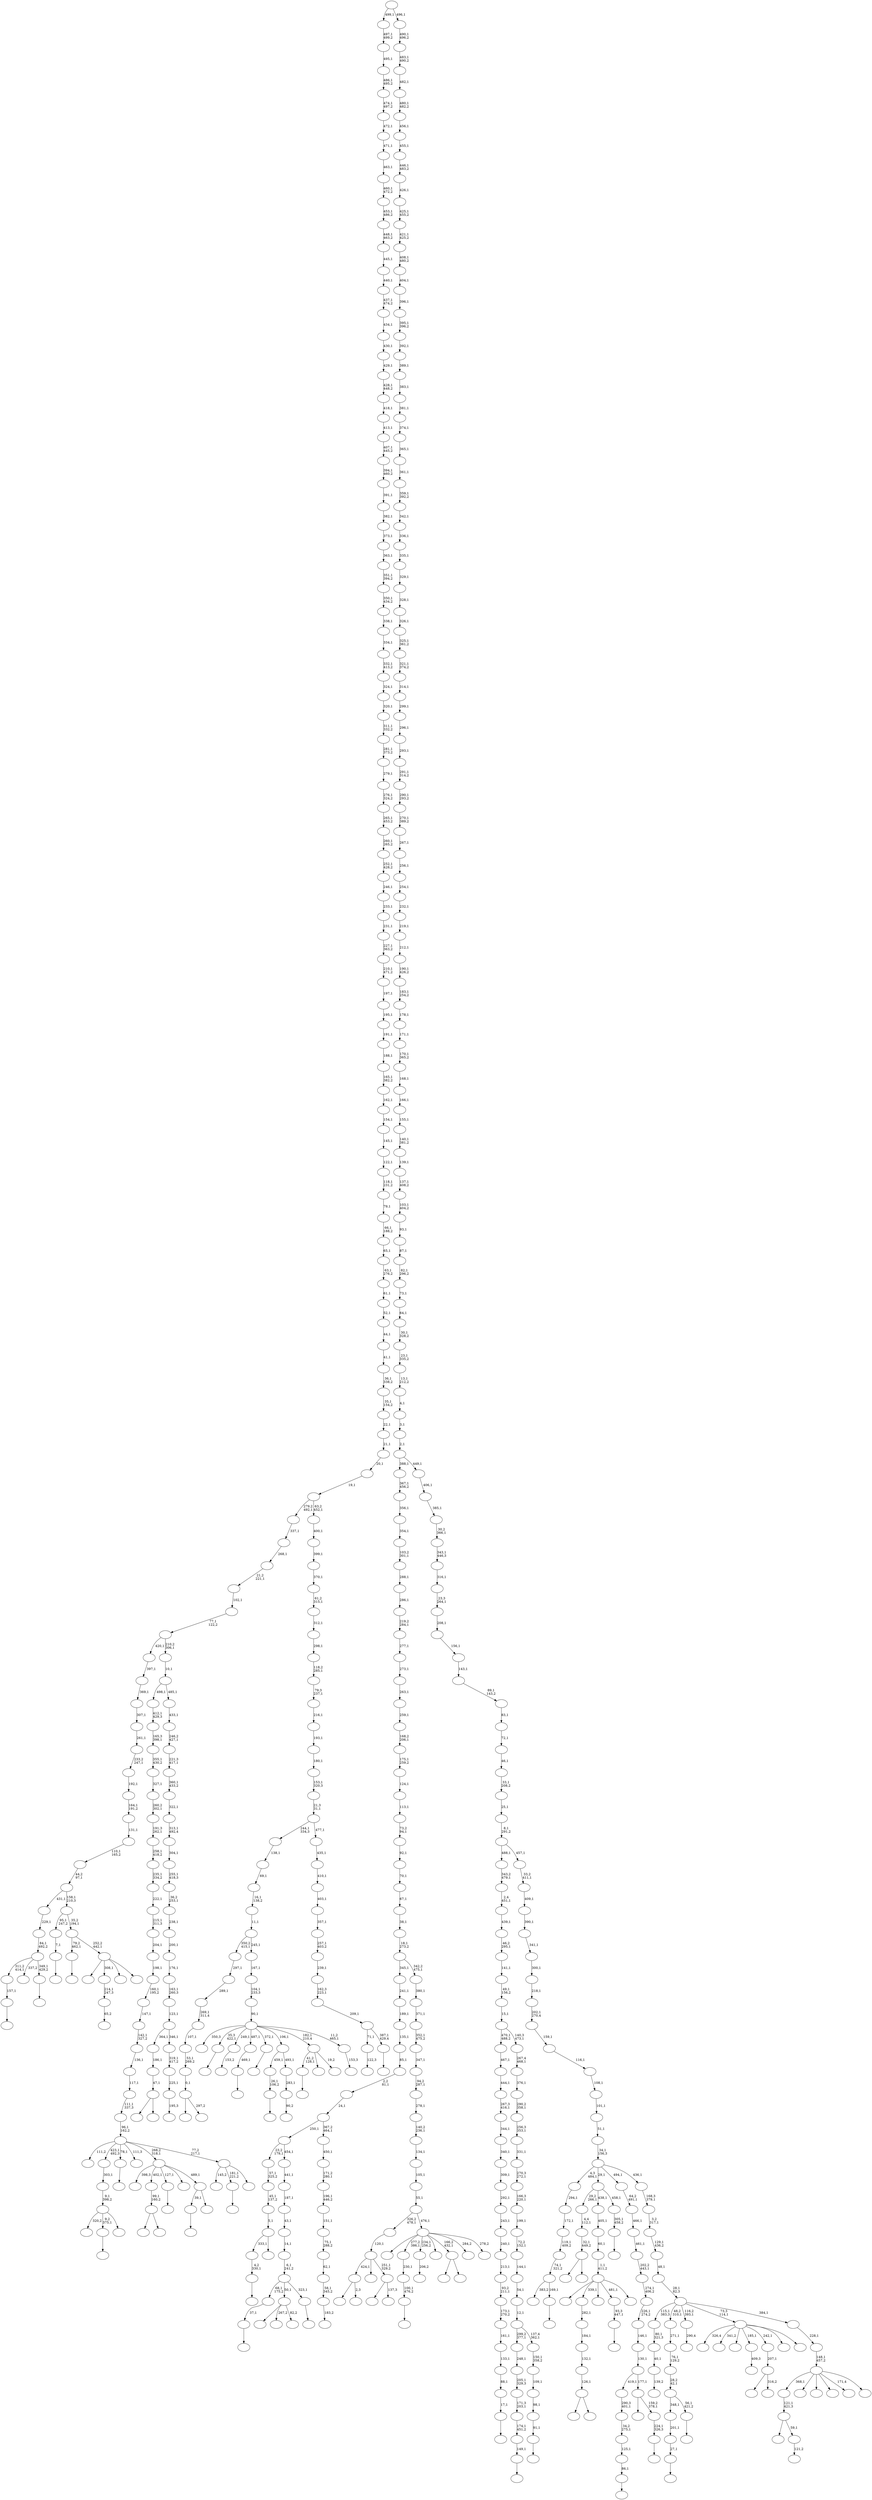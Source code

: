 digraph T {
	600 [label=""]
	599 [label=""]
	598 [label=""]
	597 [label=""]
	596 [label=""]
	595 [label=""]
	594 [label=""]
	593 [label=""]
	592 [label=""]
	591 [label=""]
	590 [label=""]
	589 [label=""]
	588 [label=""]
	587 [label=""]
	586 [label=""]
	585 [label=""]
	584 [label=""]
	583 [label=""]
	582 [label=""]
	581 [label=""]
	580 [label=""]
	579 [label=""]
	578 [label=""]
	577 [label=""]
	576 [label=""]
	575 [label=""]
	574 [label=""]
	573 [label=""]
	572 [label=""]
	571 [label=""]
	570 [label=""]
	569 [label=""]
	568 [label=""]
	567 [label=""]
	566 [label=""]
	565 [label=""]
	564 [label=""]
	563 [label=""]
	562 [label=""]
	561 [label=""]
	560 [label=""]
	559 [label=""]
	558 [label=""]
	557 [label=""]
	556 [label=""]
	555 [label=""]
	554 [label=""]
	553 [label=""]
	552 [label=""]
	551 [label=""]
	550 [label=""]
	549 [label=""]
	548 [label=""]
	547 [label=""]
	546 [label=""]
	545 [label=""]
	544 [label=""]
	543 [label=""]
	542 [label=""]
	541 [label=""]
	540 [label=""]
	539 [label=""]
	538 [label=""]
	537 [label=""]
	536 [label=""]
	535 [label=""]
	534 [label=""]
	533 [label=""]
	532 [label=""]
	531 [label=""]
	530 [label=""]
	529 [label=""]
	528 [label=""]
	527 [label=""]
	526 [label=""]
	525 [label=""]
	524 [label=""]
	523 [label=""]
	522 [label=""]
	521 [label=""]
	520 [label=""]
	519 [label=""]
	518 [label=""]
	517 [label=""]
	516 [label=""]
	515 [label=""]
	514 [label=""]
	513 [label=""]
	512 [label=""]
	511 [label=""]
	510 [label=""]
	509 [label=""]
	508 [label=""]
	507 [label=""]
	506 [label=""]
	505 [label=""]
	504 [label=""]
	503 [label=""]
	502 [label=""]
	501 [label=""]
	500 [label=""]
	499 [label=""]
	498 [label=""]
	497 [label=""]
	496 [label=""]
	495 [label=""]
	494 [label=""]
	493 [label=""]
	492 [label=""]
	491 [label=""]
	490 [label=""]
	489 [label=""]
	488 [label=""]
	487 [label=""]
	486 [label=""]
	485 [label=""]
	484 [label=""]
	483 [label=""]
	482 [label=""]
	481 [label=""]
	480 [label=""]
	479 [label=""]
	478 [label=""]
	477 [label=""]
	476 [label=""]
	475 [label=""]
	474 [label=""]
	473 [label=""]
	472 [label=""]
	471 [label=""]
	470 [label=""]
	469 [label=""]
	468 [label=""]
	467 [label=""]
	466 [label=""]
	465 [label=""]
	464 [label=""]
	463 [label=""]
	462 [label=""]
	461 [label=""]
	460 [label=""]
	459 [label=""]
	458 [label=""]
	457 [label=""]
	456 [label=""]
	455 [label=""]
	454 [label=""]
	453 [label=""]
	452 [label=""]
	451 [label=""]
	450 [label=""]
	449 [label=""]
	448 [label=""]
	447 [label=""]
	446 [label=""]
	445 [label=""]
	444 [label=""]
	443 [label=""]
	442 [label=""]
	441 [label=""]
	440 [label=""]
	439 [label=""]
	438 [label=""]
	437 [label=""]
	436 [label=""]
	435 [label=""]
	434 [label=""]
	433 [label=""]
	432 [label=""]
	431 [label=""]
	430 [label=""]
	429 [label=""]
	428 [label=""]
	427 [label=""]
	426 [label=""]
	425 [label=""]
	424 [label=""]
	423 [label=""]
	422 [label=""]
	421 [label=""]
	420 [label=""]
	419 [label=""]
	418 [label=""]
	417 [label=""]
	416 [label=""]
	415 [label=""]
	414 [label=""]
	413 [label=""]
	412 [label=""]
	411 [label=""]
	410 [label=""]
	409 [label=""]
	408 [label=""]
	407 [label=""]
	406 [label=""]
	405 [label=""]
	404 [label=""]
	403 [label=""]
	402 [label=""]
	401 [label=""]
	400 [label=""]
	399 [label=""]
	398 [label=""]
	397 [label=""]
	396 [label=""]
	395 [label=""]
	394 [label=""]
	393 [label=""]
	392 [label=""]
	391 [label=""]
	390 [label=""]
	389 [label=""]
	388 [label=""]
	387 [label=""]
	386 [label=""]
	385 [label=""]
	384 [label=""]
	383 [label=""]
	382 [label=""]
	381 [label=""]
	380 [label=""]
	379 [label=""]
	378 [label=""]
	377 [label=""]
	376 [label=""]
	375 [label=""]
	374 [label=""]
	373 [label=""]
	372 [label=""]
	371 [label=""]
	370 [label=""]
	369 [label=""]
	368 [label=""]
	367 [label=""]
	366 [label=""]
	365 [label=""]
	364 [label=""]
	363 [label=""]
	362 [label=""]
	361 [label=""]
	360 [label=""]
	359 [label=""]
	358 [label=""]
	357 [label=""]
	356 [label=""]
	355 [label=""]
	354 [label=""]
	353 [label=""]
	352 [label=""]
	351 [label=""]
	350 [label=""]
	349 [label=""]
	348 [label=""]
	347 [label=""]
	346 [label=""]
	345 [label=""]
	344 [label=""]
	343 [label=""]
	342 [label=""]
	341 [label=""]
	340 [label=""]
	339 [label=""]
	338 [label=""]
	337 [label=""]
	336 [label=""]
	335 [label=""]
	334 [label=""]
	333 [label=""]
	332 [label=""]
	331 [label=""]
	330 [label=""]
	329 [label=""]
	328 [label=""]
	327 [label=""]
	326 [label=""]
	325 [label=""]
	324 [label=""]
	323 [label=""]
	322 [label=""]
	321 [label=""]
	320 [label=""]
	319 [label=""]
	318 [label=""]
	317 [label=""]
	316 [label=""]
	315 [label=""]
	314 [label=""]
	313 [label=""]
	312 [label=""]
	311 [label=""]
	310 [label=""]
	309 [label=""]
	308 [label=""]
	307 [label=""]
	306 [label=""]
	305 [label=""]
	304 [label=""]
	303 [label=""]
	302 [label=""]
	301 [label=""]
	300 [label=""]
	299 [label=""]
	298 [label=""]
	297 [label=""]
	296 [label=""]
	295 [label=""]
	294 [label=""]
	293 [label=""]
	292 [label=""]
	291 [label=""]
	290 [label=""]
	289 [label=""]
	288 [label=""]
	287 [label=""]
	286 [label=""]
	285 [label=""]
	284 [label=""]
	283 [label=""]
	282 [label=""]
	281 [label=""]
	280 [label=""]
	279 [label=""]
	278 [label=""]
	277 [label=""]
	276 [label=""]
	275 [label=""]
	274 [label=""]
	273 [label=""]
	272 [label=""]
	271 [label=""]
	270 [label=""]
	269 [label=""]
	268 [label=""]
	267 [label=""]
	266 [label=""]
	265 [label=""]
	264 [label=""]
	263 [label=""]
	262 [label=""]
	261 [label=""]
	260 [label=""]
	259 [label=""]
	258 [label=""]
	257 [label=""]
	256 [label=""]
	255 [label=""]
	254 [label=""]
	253 [label=""]
	252 [label=""]
	251 [label=""]
	250 [label=""]
	249 [label=""]
	248 [label=""]
	247 [label=""]
	246 [label=""]
	245 [label=""]
	244 [label=""]
	243 [label=""]
	242 [label=""]
	241 [label=""]
	240 [label=""]
	239 [label=""]
	238 [label=""]
	237 [label=""]
	236 [label=""]
	235 [label=""]
	234 [label=""]
	233 [label=""]
	232 [label=""]
	231 [label=""]
	230 [label=""]
	229 [label=""]
	228 [label=""]
	227 [label=""]
	226 [label=""]
	225 [label=""]
	224 [label=""]
	223 [label=""]
	222 [label=""]
	221 [label=""]
	220 [label=""]
	219 [label=""]
	218 [label=""]
	217 [label=""]
	216 [label=""]
	215 [label=""]
	214 [label=""]
	213 [label=""]
	212 [label=""]
	211 [label=""]
	210 [label=""]
	209 [label=""]
	208 [label=""]
	207 [label=""]
	206 [label=""]
	205 [label=""]
	204 [label=""]
	203 [label=""]
	202 [label=""]
	201 [label=""]
	200 [label=""]
	199 [label=""]
	198 [label=""]
	197 [label=""]
	196 [label=""]
	195 [label=""]
	194 [label=""]
	193 [label=""]
	192 [label=""]
	191 [label=""]
	190 [label=""]
	189 [label=""]
	188 [label=""]
	187 [label=""]
	186 [label=""]
	185 [label=""]
	184 [label=""]
	183 [label=""]
	182 [label=""]
	181 [label=""]
	180 [label=""]
	179 [label=""]
	178 [label=""]
	177 [label=""]
	176 [label=""]
	175 [label=""]
	174 [label=""]
	173 [label=""]
	172 [label=""]
	171 [label=""]
	170 [label=""]
	169 [label=""]
	168 [label=""]
	167 [label=""]
	166 [label=""]
	165 [label=""]
	164 [label=""]
	163 [label=""]
	162 [label=""]
	161 [label=""]
	160 [label=""]
	159 [label=""]
	158 [label=""]
	157 [label=""]
	156 [label=""]
	155 [label=""]
	154 [label=""]
	153 [label=""]
	152 [label=""]
	151 [label=""]
	150 [label=""]
	149 [label=""]
	148 [label=""]
	147 [label=""]
	146 [label=""]
	145 [label=""]
	144 [label=""]
	143 [label=""]
	142 [label=""]
	141 [label=""]
	140 [label=""]
	139 [label=""]
	138 [label=""]
	137 [label=""]
	136 [label=""]
	135 [label=""]
	134 [label=""]
	133 [label=""]
	132 [label=""]
	131 [label=""]
	130 [label=""]
	129 [label=""]
	128 [label=""]
	127 [label=""]
	126 [label=""]
	125 [label=""]
	124 [label=""]
	123 [label=""]
	122 [label=""]
	121 [label=""]
	120 [label=""]
	119 [label=""]
	118 [label=""]
	117 [label=""]
	116 [label=""]
	115 [label=""]
	114 [label=""]
	113 [label=""]
	112 [label=""]
	111 [label=""]
	110 [label=""]
	109 [label=""]
	108 [label=""]
	107 [label=""]
	106 [label=""]
	105 [label=""]
	104 [label=""]
	103 [label=""]
	102 [label=""]
	101 [label=""]
	100 [label=""]
	99 [label=""]
	98 [label=""]
	97 [label=""]
	96 [label=""]
	95 [label=""]
	94 [label=""]
	93 [label=""]
	92 [label=""]
	91 [label=""]
	90 [label=""]
	89 [label=""]
	88 [label=""]
	87 [label=""]
	86 [label=""]
	85 [label=""]
	84 [label=""]
	83 [label=""]
	82 [label=""]
	81 [label=""]
	80 [label=""]
	79 [label=""]
	78 [label=""]
	77 [label=""]
	76 [label=""]
	75 [label=""]
	74 [label=""]
	73 [label=""]
	72 [label=""]
	71 [label=""]
	70 [label=""]
	69 [label=""]
	68 [label=""]
	67 [label=""]
	66 [label=""]
	65 [label=""]
	64 [label=""]
	63 [label=""]
	62 [label=""]
	61 [label=""]
	60 [label=""]
	59 [label=""]
	58 [label=""]
	57 [label=""]
	56 [label=""]
	55 [label=""]
	54 [label=""]
	53 [label=""]
	52 [label=""]
	51 [label=""]
	50 [label=""]
	49 [label=""]
	48 [label=""]
	47 [label=""]
	46 [label=""]
	45 [label=""]
	44 [label=""]
	43 [label=""]
	42 [label=""]
	41 [label=""]
	40 [label=""]
	39 [label=""]
	38 [label=""]
	37 [label=""]
	36 [label=""]
	35 [label=""]
	34 [label=""]
	33 [label=""]
	32 [label=""]
	31 [label=""]
	30 [label=""]
	29 [label=""]
	28 [label=""]
	27 [label=""]
	26 [label=""]
	25 [label=""]
	24 [label=""]
	23 [label=""]
	22 [label=""]
	21 [label=""]
	20 [label=""]
	19 [label=""]
	18 [label=""]
	17 [label=""]
	16 [label=""]
	15 [label=""]
	14 [label=""]
	13 [label=""]
	12 [label=""]
	11 [label=""]
	10 [label=""]
	9 [label=""]
	8 [label=""]
	7 [label=""]
	6 [label=""]
	5 [label=""]
	4 [label=""]
	3 [label=""]
	2 [label=""]
	1 [label=""]
	0 [label=""]
	596 -> 597 [label=""]
	595 -> 596 [label="37,1"]
	592 -> 593 [label="121,2"]
	591 -> 594 [label=""]
	591 -> 592 [label="59,1"]
	590 -> 591 [label="121,1\n421,3"]
	587 -> 588 [label="122,3"]
	583 -> 584 [label=""]
	582 -> 583 [label="86,1"]
	581 -> 582 [label="125,1"]
	580 -> 581 [label="34,2\n275,1"]
	579 -> 580 [label="290,3\n401,1"]
	577 -> 585 [label=""]
	577 -> 578 [label=""]
	576 -> 577 [label="99,1\n160,2"]
	569 -> 570 [label=""]
	568 -> 569 [label="17,1"]
	567 -> 568 [label="88,1"]
	566 -> 567 [label="133,1"]
	565 -> 566 [label="161,1"]
	564 -> 565 [label="173,1\n270,2"]
	563 -> 564 [label="93,2\n211,1"]
	562 -> 563 [label="213,1"]
	561 -> 562 [label="240,1"]
	560 -> 561 [label="243,1"]
	559 -> 560 [label="292,1"]
	558 -> 559 [label="309,1"]
	557 -> 558 [label="340,1"]
	556 -> 557 [label="344,1"]
	555 -> 556 [label="267,3\n416,1"]
	554 -> 555 [label="444,1"]
	553 -> 554 [label="467,1"]
	549 -> 598 [label=""]
	549 -> 550 [label=""]
	548 -> 549 [label="47,1"]
	547 -> 548 [label="186,1"]
	541 -> 542 [label=""]
	540 -> 541 [label="26,1\n106,2"]
	538 -> 571 [label=""]
	538 -> 552 [label="267,2"]
	538 -> 539 [label="82,2"]
	535 -> 543 [label=""]
	535 -> 536 [label=""]
	534 -> 535 [label="32,1\n449,2"]
	533 -> 534 [label="4,4\n112,1"]
	531 -> 532 [label=""]
	529 -> 530 [label=""]
	528 -> 529 [label="7,1"]
	526 -> 527 [label=""]
	523 -> 524 [label="139,2"]
	522 -> 523 [label="40,1"]
	521 -> 522 [label="80,1\n321,3"]
	517 -> 518 [label=""]
	516 -> 551 [label="383,2"]
	516 -> 517 [label="169,1"]
	515 -> 516 [label="74,1\n321,2"]
	514 -> 515 [label="119,1\n409,2"]
	513 -> 514 [label="172,1"]
	512 -> 513 [label="294,1"]
	509 -> 510 [label=""]
	508 -> 509 [label="27,1"]
	507 -> 508 [label="201,1"]
	505 -> 511 [label=""]
	505 -> 506 [label="2,3"]
	503 -> 504 [label=""]
	500 -> 519 [label=""]
	500 -> 501 [label="297,2"]
	499 -> 500 [label="0,1"]
	498 -> 499 [label="53,1\n269,2"]
	497 -> 498 [label="107,1"]
	496 -> 497 [label="269,1\n311,4"]
	495 -> 496 [label="289,1"]
	494 -> 495 [label="297,1"]
	492 -> 493 [label=""]
	491 -> 492 [label="157,1"]
	489 -> 490 [label=""]
	488 -> 489 [label="100,1\n476,2"]
	487 -> 488 [label="230,1"]
	485 -> 486 [label=""]
	484 -> 485 [label="149,1"]
	483 -> 484 [label="174,1\n451,2"]
	482 -> 483 [label="171,3\n203,1"]
	481 -> 482 [label="205,1\n329,3"]
	480 -> 481 [label="248,1"]
	478 -> 479 [label=""]
	477 -> 478 [label="91,1"]
	476 -> 477 [label="98,1"]
	475 -> 476 [label="109,1"]
	474 -> 475 [label="150,1\n358,2"]
	473 -> 480 [label="299,2\n377,1"]
	473 -> 474 [label="137,4\n362,1"]
	472 -> 473 [label="12,1"]
	471 -> 472 [label="54,1"]
	470 -> 471 [label="144,1"]
	469 -> 470 [label="72,2\n152,1"]
	468 -> 469 [label="199,1"]
	467 -> 468 [label="166,3\n220,1"]
	466 -> 467 [label="270,3\n272,1"]
	465 -> 466 [label="331,1"]
	464 -> 465 [label="256,3\n353,1"]
	463 -> 464 [label="290,2\n358,1"]
	462 -> 463 [label="376,1"]
	461 -> 462 [label="267,4\n468,1"]
	460 -> 553 [label="470,1\n488,2"]
	460 -> 461 [label="140,3\n473,1"]
	459 -> 460 [label="15,1"]
	458 -> 459 [label="49,1\n156,2"]
	457 -> 458 [label="141,1"]
	456 -> 457 [label="46,2\n295,1"]
	455 -> 456 [label="439,1"]
	454 -> 455 [label="2,4\n451,1"]
	453 -> 454 [label="343,2\n479,1"]
	450 -> 451 [label=""]
	447 -> 448 [label="206,2"]
	445 -> 502 [label=""]
	445 -> 446 [label=""]
	444 -> 445 [label="126,1"]
	443 -> 444 [label="132,1"]
	442 -> 443 [label="184,1"]
	441 -> 442 [label="282,1"]
	439 -> 440 [label=""]
	435 -> 589 [label="320,2"]
	435 -> 503 [label="9,2\n375,1"]
	435 -> 436 [label=""]
	434 -> 435 [label="9,1\n398,2"]
	433 -> 434 [label="303,1"]
	431 -> 432 [label=""]
	430 -> 431 [label="4,2\n330,1"]
	425 -> 426 [label=""]
	423 -> 430 [label="333,1"]
	423 -> 424 [label=""]
	422 -> 423 [label="5,1"]
	421 -> 422 [label="45,1\n137,2"]
	420 -> 421 [label="57,1\n325,2"]
	417 -> 418 [label="153,2"]
	415 -> 416 [label=""]
	414 -> 415 [label="469,1"]
	412 -> 413 [label=""]
	410 -> 411 [label=""]
	408 -> 409 [label=""]
	407 -> 408 [label="93,3\n447,1"]
	405 -> 406 [label="90,2"]
	404 -> 405 [label="283,1"]
	403 -> 540 [label="459,1"]
	403 -> 404 [label="493,1"]
	401 -> 402 [label="409,3"]
	398 -> 399 [label=""]
	397 -> 491 [label="311,2\n414,1"]
	397 -> 428 [label="337,2"]
	397 -> 398 [label="349,1\n429,2"]
	396 -> 397 [label="84,1\n492,2"]
	395 -> 396 [label="229,1"]
	393 -> 573 [label=""]
	393 -> 394 [label="316,2"]
	392 -> 393 [label="207,1"]
	389 -> 574 [label=""]
	389 -> 441 [label="339,1"]
	389 -> 437 [label=""]
	389 -> 407 [label="481,1"]
	389 -> 390 [label=""]
	388 -> 389 [label="1,1\n411,2"]
	387 -> 388 [label="60,1"]
	386 -> 387 [label="405,1"]
	384 -> 385 [label="65,2"]
	383 -> 384 [label="214,1\n247,3"]
	381 -> 382 [label=""]
	380 -> 381 [label="305,1\n458,2"]
	379 -> 533 [label="29,2\n266,1"]
	379 -> 386 [label="438,1"]
	379 -> 380 [label="458,1"]
	377 -> 531 [label="41,2\n128,1"]
	377 -> 520 [label=""]
	377 -> 378 [label="19,2"]
	373 -> 374 [label=""]
	372 -> 507 [label="348,1"]
	372 -> 373 [label="56,1\n421,2"]
	371 -> 372 [label="28,2\n42,1"]
	370 -> 371 [label="76,1\n129,2"]
	369 -> 370 [label="271,1"]
	367 -> 450 [label="39,1"]
	367 -> 368 [label=""]
	366 -> 600 [label="398,3"]
	366 -> 576 [label="402,1"]
	366 -> 425 [label="127,1"]
	366 -> 400 [label=""]
	366 -> 367 [label="489,1"]
	364 -> 365 [label=""]
	362 -> 363 [label=""]
	361 -> 595 [label="68,1\n175,2"]
	361 -> 538 [label="50,1"]
	361 -> 362 [label="323,1"]
	360 -> 361 [label="6,1\n241,2"]
	359 -> 360 [label="14,1"]
	358 -> 359 [label="43,1"]
	357 -> 358 [label="187,1"]
	356 -> 357 [label="441,1"]
	355 -> 420 [label="23,2\n179,1"]
	355 -> 356 [label="454,1"]
	352 -> 537 [label=""]
	352 -> 383 [label="308,1"]
	352 -> 375 [label=""]
	352 -> 353 [label=""]
	351 -> 526 [label="79,2\n462,1"]
	351 -> 352 [label="252,2\n442,1"]
	350 -> 528 [label="95,1\n247,2"]
	350 -> 351 [label="35,2\n194,1"]
	349 -> 395 [label="431,1"]
	349 -> 350 [label="158,1\n210,3"]
	348 -> 349 [label="44,2\n97,1"]
	347 -> 348 [label="110,1\n165,2"]
	346 -> 347 [label="131,1"]
	345 -> 346 [label="164,1\n191,2"]
	344 -> 345 [label="192,1"]
	343 -> 344 [label="233,2\n247,1"]
	342 -> 343 [label="261,1"]
	341 -> 342 [label="307,1"]
	340 -> 341 [label="369,1"]
	339 -> 340 [label="397,1"]
	337 -> 572 [label="145,2"]
	337 -> 364 [label="181,1\n221,2"]
	337 -> 338 [label=""]
	336 -> 452 [label="111,2"]
	336 -> 433 [label="423,1\n492,3"]
	336 -> 410 [label="78,1"]
	336 -> 376 [label="111,3"]
	336 -> 366 [label="268,2\n318,1"]
	336 -> 337 [label="77,2\n217,1"]
	335 -> 336 [label="96,1\n162,2"]
	334 -> 335 [label="111,1\n337,3"]
	333 -> 334 [label="117,1"]
	332 -> 333 [label="136,1"]
	331 -> 332 [label="142,1\n327,2"]
	330 -> 331 [label="147,1"]
	329 -> 330 [label="160,1\n195,2"]
	328 -> 329 [label="198,1"]
	327 -> 328 [label="204,1"]
	326 -> 327 [label="215,1\n311,3"]
	325 -> 326 [label="222,1"]
	324 -> 325 [label="235,1\n334,2"]
	323 -> 324 [label="258,1\n418,2"]
	322 -> 323 [label="191,3\n262,1"]
	321 -> 322 [label="260,2\n302,1"]
	320 -> 321 [label="327,1"]
	319 -> 320 [label="355,1\n430,2"]
	318 -> 319 [label="165,3\n398,1"]
	317 -> 318 [label="412,1\n429,3"]
	315 -> 316 [label="183,2"]
	314 -> 315 [label="58,1\n345,2"]
	313 -> 314 [label="62,1"]
	312 -> 313 [label="75,1\n288,2"]
	311 -> 312 [label="151,1"]
	310 -> 311 [label="196,1\n446,2"]
	309 -> 310 [label="171,2\n280,1"]
	308 -> 309 [label="450,1"]
	307 -> 355 [label="250,1"]
	307 -> 308 [label="367,2\n464,1"]
	306 -> 307 [label="24,1"]
	305 -> 306 [label="2,2\n81,1"]
	304 -> 305 [label="85,1"]
	303 -> 304 [label="135,1"]
	302 -> 303 [label="189,1"]
	301 -> 302 [label="241,1"]
	299 -> 419 [label=""]
	299 -> 300 [label=""]
	297 -> 298 [label="153,3"]
	296 -> 575 [label="350,3"]
	296 -> 439 [label="35,3\n422,1"]
	296 -> 417 [label="249,1"]
	296 -> 414 [label="487,1"]
	296 -> 412 [label="372,1"]
	296 -> 403 [label="106,1"]
	296 -> 377 [label="182,1\n210,4"]
	296 -> 297 [label="11,2\n465,1"]
	295 -> 296 [label="90,1"]
	294 -> 295 [label="104,1\n233,3"]
	293 -> 294 [label="167,1"]
	292 -> 494 [label="350,2\n415,1"]
	292 -> 293 [label="245,1"]
	291 -> 292 [label="11,1"]
	290 -> 291 [label="16,1\n138,2"]
	289 -> 290 [label="69,1"]
	288 -> 289 [label="138,1"]
	286 -> 287 [label=""]
	285 -> 286 [label="224,1\n326,3"]
	284 -> 438 [label=""]
	284 -> 285 [label="159,2\n378,1"]
	283 -> 579 [label="419,1"]
	283 -> 284 [label="177,1"]
	282 -> 283 [label="130,1"]
	281 -> 282 [label="146,1"]
	280 -> 281 [label="226,1\n274,2"]
	279 -> 280 [label="274,1\n406,2"]
	278 -> 279 [label="202,2\n443,1"]
	277 -> 278 [label="461,1"]
	276 -> 277 [label="466,1"]
	275 -> 276 [label="64,2\n491,1"]
	273 -> 599 [label=""]
	273 -> 274 [label="137,3"]
	272 -> 505 [label="424,1"]
	272 -> 391 [label=""]
	272 -> 273 [label="251,1\n329,2"]
	271 -> 272 [label="120,1"]
	269 -> 270 [label="195,3"]
	268 -> 269 [label="225,1"]
	267 -> 268 [label="319,1\n417,2"]
	266 -> 547 [label="364,1"]
	266 -> 267 [label="346,1"]
	265 -> 266 [label="123,1"]
	264 -> 265 [label="163,1\n260,3"]
	263 -> 264 [label="176,1"]
	262 -> 263 [label="200,1"]
	261 -> 262 [label="238,1"]
	260 -> 261 [label="36,2\n253,1"]
	259 -> 260 [label="255,1\n418,3"]
	258 -> 259 [label="304,1"]
	257 -> 258 [label="313,1\n492,4"]
	256 -> 257 [label="322,1"]
	255 -> 256 [label="360,1\n433,2"]
	254 -> 255 [label="221,3\n417,1"]
	253 -> 254 [label="246,2\n427,1"]
	252 -> 253 [label="433,1"]
	251 -> 317 [label="498,1"]
	251 -> 252 [label="485,1"]
	250 -> 251 [label="10,1"]
	249 -> 339 [label="420,1"]
	249 -> 250 [label="210,2\n306,1"]
	248 -> 249 [label="77,1\n122,2"]
	247 -> 248 [label="102,1"]
	246 -> 247 [label="21,2\n221,1"]
	245 -> 246 [label="268,1"]
	244 -> 245 [label="337,1"]
	241 -> 242 [label=""]
	240 -> 587 [label="71,1"]
	240 -> 241 [label="387,1\n429,4"]
	239 -> 240 [label="209,1"]
	238 -> 239 [label="162,3\n223,1"]
	237 -> 238 [label="239,1"]
	236 -> 237 [label="257,1\n403,2"]
	235 -> 236 [label="357,1"]
	234 -> 235 [label="403,1"]
	233 -> 234 [label="410,1"]
	232 -> 233 [label="435,1"]
	231 -> 288 [label="244,1\n334,3"]
	231 -> 232 [label="477,1"]
	230 -> 231 [label="21,3\n31,1"]
	229 -> 230 [label="153,1\n320,3"]
	228 -> 229 [label="180,1"]
	227 -> 228 [label="193,1"]
	226 -> 227 [label="216,1"]
	225 -> 226 [label="79,3\n237,1"]
	224 -> 225 [label="118,2\n285,1"]
	223 -> 224 [label="298,1"]
	222 -> 223 [label="312,1"]
	221 -> 222 [label="61,2\n315,1"]
	220 -> 221 [label="370,1"]
	219 -> 220 [label="399,1"]
	218 -> 219 [label="400,1"]
	217 -> 244 [label="279,2\n492,1"]
	217 -> 218 [label="63,2\n452,1"]
	216 -> 217 [label="19,1"]
	215 -> 216 [label="20,1"]
	214 -> 215 [label="21,1"]
	213 -> 214 [label="22,1"]
	212 -> 213 [label="35,1\n154,2"]
	211 -> 212 [label="36,1\n338,2"]
	210 -> 211 [label="41,1"]
	209 -> 210 [label="44,1"]
	208 -> 209 [label="52,1"]
	207 -> 208 [label="61,1"]
	206 -> 207 [label="63,1\n276,2"]
	205 -> 206 [label="65,1"]
	204 -> 205 [label="66,1\n188,2"]
	203 -> 204 [label="79,1"]
	202 -> 203 [label="118,1\n231,2"]
	201 -> 202 [label="122,1"]
	200 -> 201 [label="145,1"]
	199 -> 200 [label="154,1"]
	198 -> 199 [label="162,1"]
	197 -> 198 [label="165,1\n382,2"]
	196 -> 197 [label="188,1"]
	195 -> 196 [label="191,1"]
	194 -> 195 [label="195,1"]
	193 -> 194 [label="197,1"]
	192 -> 193 [label="210,1\n471,2"]
	191 -> 192 [label="227,1\n363,2"]
	190 -> 191 [label="231,1"]
	189 -> 190 [label="233,1"]
	188 -> 189 [label="246,1"]
	187 -> 188 [label="252,1\n428,2"]
	186 -> 187 [label="260,1\n265,2"]
	185 -> 186 [label="265,1\n453,2"]
	184 -> 185 [label="276,1\n324,2"]
	183 -> 184 [label="279,1"]
	182 -> 183 [label="281,1\n373,2"]
	181 -> 182 [label="311,1\n332,2"]
	180 -> 181 [label="320,1"]
	179 -> 180 [label="324,1"]
	178 -> 179 [label="332,1\n413,2"]
	177 -> 178 [label="334,1"]
	176 -> 177 [label="338,1"]
	175 -> 176 [label="350,1\n434,2"]
	174 -> 175 [label="351,1\n394,2"]
	173 -> 174 [label="363,1"]
	172 -> 173 [label="373,1"]
	171 -> 172 [label="382,1"]
	170 -> 171 [label="391,1"]
	169 -> 170 [label="394,1\n460,2"]
	168 -> 169 [label="407,1\n445,2"]
	167 -> 168 [label="413,1"]
	166 -> 167 [label="418,1"]
	165 -> 166 [label="428,1\n448,2"]
	164 -> 165 [label="429,1"]
	163 -> 164 [label="430,1"]
	162 -> 163 [label="434,1"]
	161 -> 162 [label="437,1\n474,2"]
	160 -> 161 [label="440,1"]
	159 -> 160 [label="445,1"]
	158 -> 159 [label="448,1\n463,2"]
	157 -> 158 [label="453,1\n486,2"]
	156 -> 157 [label="460,1\n472,2"]
	155 -> 156 [label="463,1"]
	154 -> 155 [label="471,1"]
	153 -> 154 [label="472,1"]
	152 -> 153 [label="474,1\n497,2"]
	151 -> 152 [label="486,1\n495,2"]
	150 -> 151 [label="495,1"]
	149 -> 150 [label="497,1\n499,2"]
	147 -> 148 [label="290,4"]
	144 -> 544 [label=""]
	144 -> 487 [label="277,2\n386,1"]
	144 -> 447 [label="234,1\n256,2"]
	144 -> 429 [label=""]
	144 -> 299 [label="166,2\n432,1"]
	144 -> 243 [label="284,2"]
	144 -> 145 [label="278,2"]
	143 -> 271 [label="326,2\n478,1"]
	143 -> 144 [label="476,1"]
	142 -> 143 [label="55,1"]
	141 -> 142 [label="105,1"]
	140 -> 141 [label="134,1"]
	139 -> 140 [label="140,2\n236,1"]
	138 -> 139 [label="278,1"]
	137 -> 138 [label="94,2\n287,1"]
	136 -> 137 [label="347,1"]
	135 -> 136 [label="352,1\n475,2"]
	134 -> 135 [label="371,1"]
	133 -> 134 [label="380,1"]
	132 -> 301 [label="345,1"]
	132 -> 133 [label="342,2\n475,1"]
	131 -> 132 [label="18,1\n273,2"]
	130 -> 131 [label="38,1"]
	129 -> 130 [label="67,1"]
	128 -> 129 [label="70,1"]
	127 -> 128 [label="92,1"]
	126 -> 127 [label="73,2\n94,1"]
	125 -> 126 [label="113,1"]
	124 -> 125 [label="124,1"]
	123 -> 124 [label="175,1\n259,2"]
	122 -> 123 [label="168,2\n206,1"]
	121 -> 122 [label="259,1"]
	120 -> 121 [label="263,1"]
	119 -> 120 [label="273,1"]
	118 -> 119 [label="277,1"]
	117 -> 118 [label="219,2\n284,1"]
	116 -> 117 [label="286,1"]
	115 -> 116 [label="288,1"]
	114 -> 115 [label="103,2\n301,1"]
	113 -> 114 [label="354,1"]
	112 -> 113 [label="356,1"]
	111 -> 112 [label="367,1\n456,2"]
	109 -> 546 [label="326,4"]
	109 -> 545 [label="341,2"]
	109 -> 449 [label=""]
	109 -> 401 [label="185,1"]
	109 -> 392 [label="242,1"]
	109 -> 146 [label=""]
	109 -> 110 [label=""]
	107 -> 590 [label="368,1"]
	107 -> 586 [label=""]
	107 -> 525 [label=""]
	107 -> 427 [label=""]
	107 -> 354 [label="171,4"]
	107 -> 108 [label=""]
	106 -> 107 [label="148,1\n457,2"]
	105 -> 106 [label="228,1"]
	104 -> 521 [label="115,1\n383,3"]
	104 -> 369 [label="48,2\n310,1"]
	104 -> 147 [label="116,2\n393,1"]
	104 -> 109 [label="73,3\n114,1"]
	104 -> 105 [label="384,1"]
	103 -> 104 [label="28,1\n82,3"]
	102 -> 103 [label="48,1"]
	101 -> 102 [label="129,1\n436,2"]
	100 -> 101 [label="3,2\n317,1"]
	99 -> 100 [label="168,3\n379,1"]
	98 -> 512 [label="4,3\n484,1"]
	98 -> 379 [label="29,1"]
	98 -> 275 [label="494,1"]
	98 -> 99 [label="436,1"]
	97 -> 98 [label="34,1\n156,3"]
	96 -> 97 [label="51,1"]
	95 -> 96 [label="101,1"]
	94 -> 95 [label="108,1"]
	93 -> 94 [label="116,1"]
	92 -> 93 [label="159,1"]
	91 -> 92 [label="202,1\n270,4"]
	90 -> 91 [label="218,1"]
	89 -> 90 [label="300,1"]
	88 -> 89 [label="341,1"]
	87 -> 88 [label="390,1"]
	86 -> 87 [label="409,1"]
	85 -> 86 [label="33,2\n411,1"]
	84 -> 453 [label="488,1"]
	84 -> 85 [label="457,1"]
	83 -> 84 [label="8,1\n291,2"]
	82 -> 83 [label="25,1"]
	81 -> 82 [label="33,1\n208,2"]
	80 -> 81 [label="46,1"]
	79 -> 80 [label="72,1"]
	78 -> 79 [label="83,1"]
	77 -> 78 [label="89,1\n143,2"]
	76 -> 77 [label="143,1"]
	75 -> 76 [label="156,1"]
	74 -> 75 [label="208,1"]
	73 -> 74 [label="23,3\n264,1"]
	72 -> 73 [label="316,1"]
	71 -> 72 [label="343,1\n446,3"]
	70 -> 71 [label="30,2\n366,1"]
	69 -> 70 [label="385,1"]
	68 -> 69 [label="406,1"]
	67 -> 111 [label="388,1"]
	67 -> 68 [label="449,1"]
	66 -> 67 [label="2,1"]
	65 -> 66 [label="3,1"]
	64 -> 65 [label="4,1"]
	63 -> 64 [label="13,1\n212,2"]
	62 -> 63 [label="23,1\n335,2"]
	61 -> 62 [label="30,1\n328,2"]
	60 -> 61 [label="64,1"]
	59 -> 60 [label="73,1"]
	58 -> 59 [label="82,1\n296,2"]
	57 -> 58 [label="87,1"]
	56 -> 57 [label="93,1"]
	55 -> 56 [label="103,1\n404,2"]
	54 -> 55 [label="137,1\n408,2"]
	53 -> 54 [label="139,1"]
	52 -> 53 [label="140,1\n381,2"]
	51 -> 52 [label="155,1"]
	50 -> 51 [label="166,1"]
	49 -> 50 [label="168,1"]
	48 -> 49 [label="170,1\n365,2"]
	47 -> 48 [label="171,1"]
	46 -> 47 [label="178,1"]
	45 -> 46 [label="183,1\n254,2"]
	44 -> 45 [label="190,1\n426,2"]
	43 -> 44 [label="212,1"]
	42 -> 43 [label="219,1"]
	41 -> 42 [label="232,1"]
	40 -> 41 [label="254,1"]
	39 -> 40 [label="256,1"]
	38 -> 39 [label="267,1"]
	37 -> 38 [label="270,1\n389,2"]
	36 -> 37 [label="290,1\n293,2"]
	35 -> 36 [label="291,1\n314,2"]
	34 -> 35 [label="293,1"]
	33 -> 34 [label="296,1"]
	32 -> 33 [label="299,1"]
	31 -> 32 [label="314,1"]
	30 -> 31 [label="321,1\n374,2"]
	29 -> 30 [label="325,1\n361,2"]
	28 -> 29 [label="326,1"]
	27 -> 28 [label="328,1"]
	26 -> 27 [label="329,1"]
	25 -> 26 [label="335,1"]
	24 -> 25 [label="336,1"]
	23 -> 24 [label="342,1"]
	22 -> 23 [label="359,1\n392,2"]
	21 -> 22 [label="361,1"]
	20 -> 21 [label="365,1"]
	19 -> 20 [label="374,1"]
	18 -> 19 [label="381,1"]
	17 -> 18 [label="383,1"]
	16 -> 17 [label="389,1"]
	15 -> 16 [label="392,1"]
	14 -> 15 [label="395,1\n396,2"]
	13 -> 14 [label="396,1"]
	12 -> 13 [label="404,1"]
	11 -> 12 [label="408,1\n480,2"]
	10 -> 11 [label="421,1\n425,2"]
	9 -> 10 [label="425,1\n455,2"]
	8 -> 9 [label="426,1"]
	7 -> 8 [label="446,1\n483,2"]
	6 -> 7 [label="455,1"]
	5 -> 6 [label="456,1"]
	4 -> 5 [label="480,1\n482,2"]
	3 -> 4 [label="482,1"]
	2 -> 3 [label="483,1\n490,2"]
	1 -> 2 [label="490,1\n496,2"]
	0 -> 149 [label="499,1"]
	0 -> 1 [label="496,1"]
}
